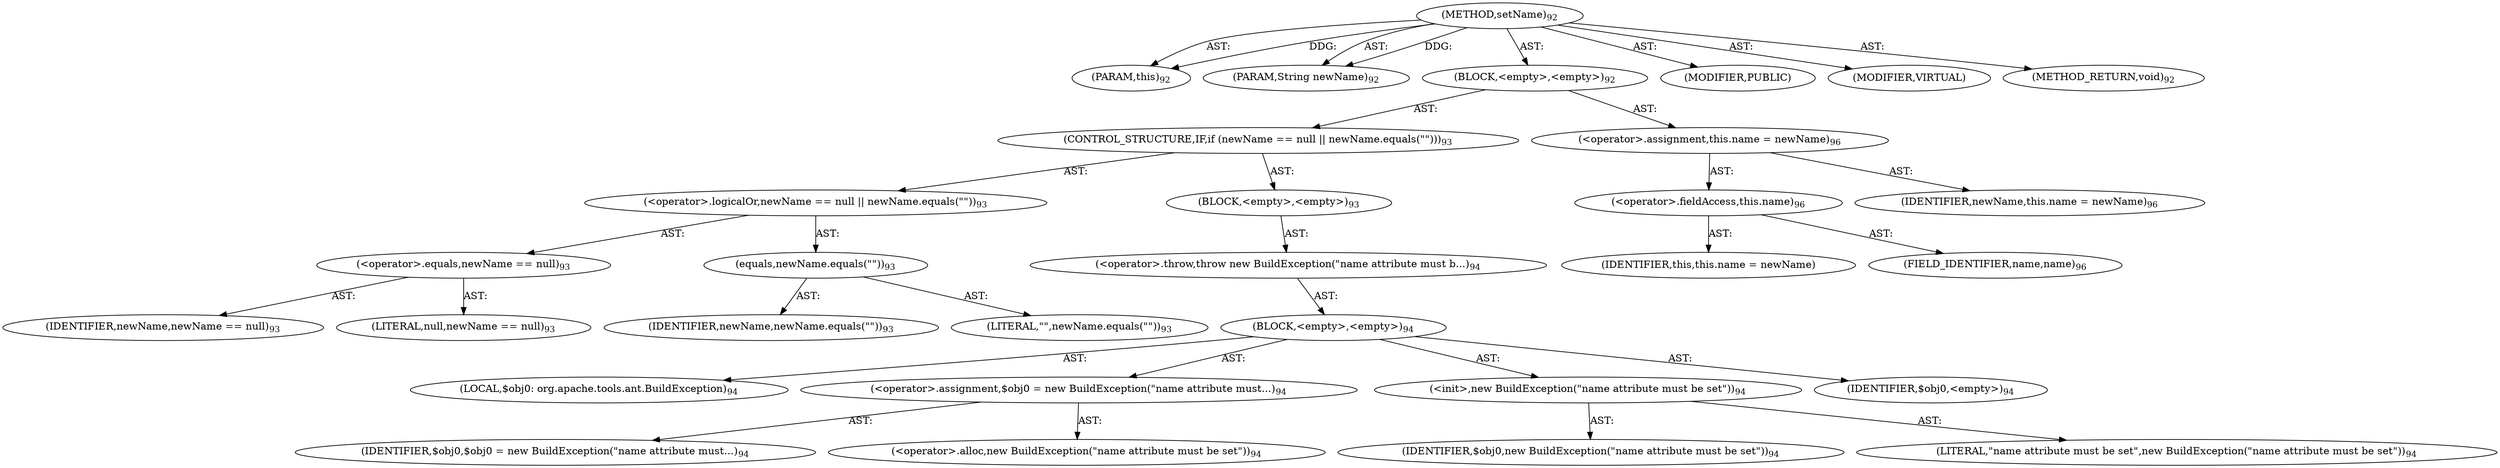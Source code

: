 digraph "setName" {  
"111669149701" [label = <(METHOD,setName)<SUB>92</SUB>> ]
"115964116999" [label = <(PARAM,this)<SUB>92</SUB>> ]
"115964117000" [label = <(PARAM,String newName)<SUB>92</SUB>> ]
"25769803781" [label = <(BLOCK,&lt;empty&gt;,&lt;empty&gt;)<SUB>92</SUB>> ]
"47244640256" [label = <(CONTROL_STRUCTURE,IF,if (newName == null || newName.equals(&quot;&quot;)))<SUB>93</SUB>> ]
"30064771079" [label = <(&lt;operator&gt;.logicalOr,newName == null || newName.equals(&quot;&quot;))<SUB>93</SUB>> ]
"30064771080" [label = <(&lt;operator&gt;.equals,newName == null)<SUB>93</SUB>> ]
"68719476743" [label = <(IDENTIFIER,newName,newName == null)<SUB>93</SUB>> ]
"90194313216" [label = <(LITERAL,null,newName == null)<SUB>93</SUB>> ]
"30064771081" [label = <(equals,newName.equals(&quot;&quot;))<SUB>93</SUB>> ]
"68719476744" [label = <(IDENTIFIER,newName,newName.equals(&quot;&quot;))<SUB>93</SUB>> ]
"90194313217" [label = <(LITERAL,&quot;&quot;,newName.equals(&quot;&quot;))<SUB>93</SUB>> ]
"25769803782" [label = <(BLOCK,&lt;empty&gt;,&lt;empty&gt;)<SUB>93</SUB>> ]
"30064771082" [label = <(&lt;operator&gt;.throw,throw new BuildException(&quot;name attribute must b...)<SUB>94</SUB>> ]
"25769803783" [label = <(BLOCK,&lt;empty&gt;,&lt;empty&gt;)<SUB>94</SUB>> ]
"94489280512" [label = <(LOCAL,$obj0: org.apache.tools.ant.BuildException)<SUB>94</SUB>> ]
"30064771083" [label = <(&lt;operator&gt;.assignment,$obj0 = new BuildException(&quot;name attribute must...)<SUB>94</SUB>> ]
"68719476745" [label = <(IDENTIFIER,$obj0,$obj0 = new BuildException(&quot;name attribute must...)<SUB>94</SUB>> ]
"30064771084" [label = <(&lt;operator&gt;.alloc,new BuildException(&quot;name attribute must be set&quot;))<SUB>94</SUB>> ]
"30064771085" [label = <(&lt;init&gt;,new BuildException(&quot;name attribute must be set&quot;))<SUB>94</SUB>> ]
"68719476746" [label = <(IDENTIFIER,$obj0,new BuildException(&quot;name attribute must be set&quot;))<SUB>94</SUB>> ]
"90194313218" [label = <(LITERAL,&quot;name attribute must be set&quot;,new BuildException(&quot;name attribute must be set&quot;))<SUB>94</SUB>> ]
"68719476747" [label = <(IDENTIFIER,$obj0,&lt;empty&gt;)<SUB>94</SUB>> ]
"30064771086" [label = <(&lt;operator&gt;.assignment,this.name = newName)<SUB>96</SUB>> ]
"30064771087" [label = <(&lt;operator&gt;.fieldAccess,this.name)<SUB>96</SUB>> ]
"68719476748" [label = <(IDENTIFIER,this,this.name = newName)> ]
"55834574853" [label = <(FIELD_IDENTIFIER,name,name)<SUB>96</SUB>> ]
"68719476749" [label = <(IDENTIFIER,newName,this.name = newName)<SUB>96</SUB>> ]
"133143986189" [label = <(MODIFIER,PUBLIC)> ]
"133143986190" [label = <(MODIFIER,VIRTUAL)> ]
"128849018885" [label = <(METHOD_RETURN,void)<SUB>92</SUB>> ]
  "111669149701" -> "115964116999"  [ label = "AST: "] 
  "111669149701" -> "115964117000"  [ label = "AST: "] 
  "111669149701" -> "25769803781"  [ label = "AST: "] 
  "111669149701" -> "133143986189"  [ label = "AST: "] 
  "111669149701" -> "133143986190"  [ label = "AST: "] 
  "111669149701" -> "128849018885"  [ label = "AST: "] 
  "25769803781" -> "47244640256"  [ label = "AST: "] 
  "25769803781" -> "30064771086"  [ label = "AST: "] 
  "47244640256" -> "30064771079"  [ label = "AST: "] 
  "47244640256" -> "25769803782"  [ label = "AST: "] 
  "30064771079" -> "30064771080"  [ label = "AST: "] 
  "30064771079" -> "30064771081"  [ label = "AST: "] 
  "30064771080" -> "68719476743"  [ label = "AST: "] 
  "30064771080" -> "90194313216"  [ label = "AST: "] 
  "30064771081" -> "68719476744"  [ label = "AST: "] 
  "30064771081" -> "90194313217"  [ label = "AST: "] 
  "25769803782" -> "30064771082"  [ label = "AST: "] 
  "30064771082" -> "25769803783"  [ label = "AST: "] 
  "25769803783" -> "94489280512"  [ label = "AST: "] 
  "25769803783" -> "30064771083"  [ label = "AST: "] 
  "25769803783" -> "30064771085"  [ label = "AST: "] 
  "25769803783" -> "68719476747"  [ label = "AST: "] 
  "30064771083" -> "68719476745"  [ label = "AST: "] 
  "30064771083" -> "30064771084"  [ label = "AST: "] 
  "30064771085" -> "68719476746"  [ label = "AST: "] 
  "30064771085" -> "90194313218"  [ label = "AST: "] 
  "30064771086" -> "30064771087"  [ label = "AST: "] 
  "30064771086" -> "68719476749"  [ label = "AST: "] 
  "30064771087" -> "68719476748"  [ label = "AST: "] 
  "30064771087" -> "55834574853"  [ label = "AST: "] 
  "111669149701" -> "115964116999"  [ label = "DDG: "] 
  "111669149701" -> "115964117000"  [ label = "DDG: "] 
}
